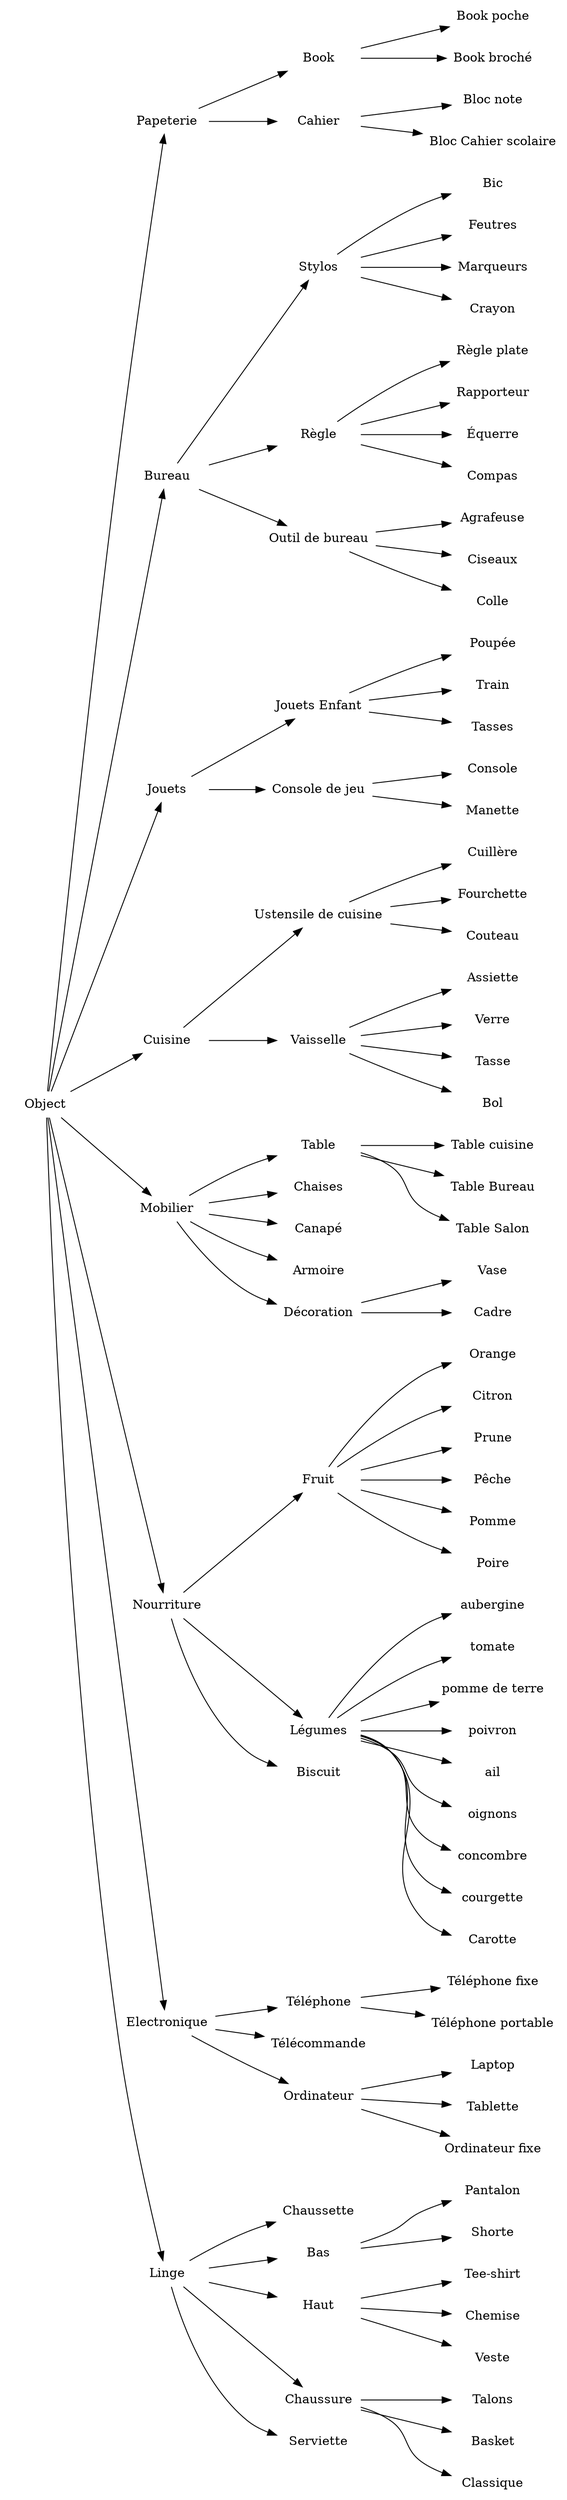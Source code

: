 digraph categories {
  rankdir=LR;
  node [shape=box, height=0.4, width=1.3, shape = plaintext]

  "Object" ->  "Papeterie";
	"Object" ->  "Bureau" ;
	"Object" ->  "Jouets" ;
	"Object" ->  "Cuisine" ;
	"Object" ->  "Mobilier";
	"Object" ->  "Nourriture"
	"Object" ->  "Electronique"
  "Object" ->  "Linge"


  "Linge" -> "Chaussette"
  "Linge" -> "Bas"
  "Linge" -> "Haut"
  "Linge" -> "Chaussure"
  "Linge" -> "Serviette"


  "Chaussure" -> "Talons"
  "Chaussure" -> "Basket"
  "Chaussure" -> "Classique"

  "Haut" -> "Tee-shirt"
  "Haut" -> "Chemise"
  "Haut" -> "Veste"


  "Bas" -> "Pantalon"
  "Bas" -> "Shorte"


	"Electronique" -> "Téléphone"
	"Electronique" -> "Télécommande"
	"Electronique" -> "Ordinateur"


  "Téléphone" -> "Téléphone fixe"
  "Téléphone" -> "Téléphone portable"


  "Ordinateur" -> "Laptop"
  "Ordinateur" -> "Tablette"
  "Ordinateur" -> "Ordinateur fixe"


	"Papeterie" -> "Book"
	"Papeterie" -> "Cahier"

	"Cahier" -> "Bloc note"
  "Cahier" -> "Bloc Cahier scolaire"

  "Book" -> "Book poche"
  "Book" -> "Book broché"


	"Bureau" -> "Stylos"
	"Bureau" -> "Règle"
	"Bureau" -> "Outil de bureau"

  "Règle" -> "Règle plate"
  "Règle" -> "Rapporteur"
  "Règle" -> "Équerre"
  "Règle" -> "Compas"

  "Outil de bureau" -> "Agrafeuse"
  "Outil de bureau" -> "Ciseaux"
  "Outil de bureau" -> "Colle"


	"Jouets" -> "Jouets Enfant"
	"Jouets" -> "Console de jeu"


	"Cuisine"  -> "Ustensile de cuisine"
	"Cuisine"  -> "Vaisselle"

	"Vaisselle" -> "Assiette"
	"Vaisselle" -> "Verre"
	"Vaisselle" -> "Tasse"
	"Vaisselle" -> "Bol"

	"Ustensile de cuisine" -> "Cuillère"
	"Ustensile de cuisine" -> "Fourchette"
	"Ustensile de cuisine" -> "Couteau"


	"Nourriture" -> "Fruit"
	"Nourriture" -> "Légumes"
	"Nourriture" -> "Biscuit"


	"Légumes" -> "aubergine"
	"Légumes" -> "tomate"
	"Légumes" -> "pomme de terre"
	"Légumes" -> "poivron"
	"Légumes" -> "ail"
	"Légumes" -> "oignons"
	"Légumes" -> "concombre"
	"Légumes" -> "courgette"
	"Légumes" -> "Carotte" 


	"Fruit" -> "Orange"
	"Fruit" -> "Citron"
	"Fruit" -> "Prune"
	"Fruit" -> "Pêche"
	"Fruit" -> "Pomme"
	"Fruit" -> "Poire"


	"Mobilier" -> "Table"
	"Mobilier" -> "Chaises"
	"Mobilier" -> "Canapé"
  "Mobilier" -> "Armoire"
  "Mobilier" -> "Décoration"

  "Table" -> "Table cuisine"
  "Table" -> "Table Bureau"
  "Table" -> "Table Salon"
  

  "Décoration" -> "Vase"
  "Décoration" -> "Cadre"

  "Stylos" -> "Bic"
	"Stylos" -> "Feutres"
	"Stylos" -> "Marqueurs"
  "Stylos" -> "Crayon"


	"Jouets Enfant" -> "Poupée"
	"Jouets Enfant" -> "Train"
	"Jouets Enfant" -> "Tasses"


	"Console de jeu" -> "Console"
	"Console de jeu" -> "Manette"



}
